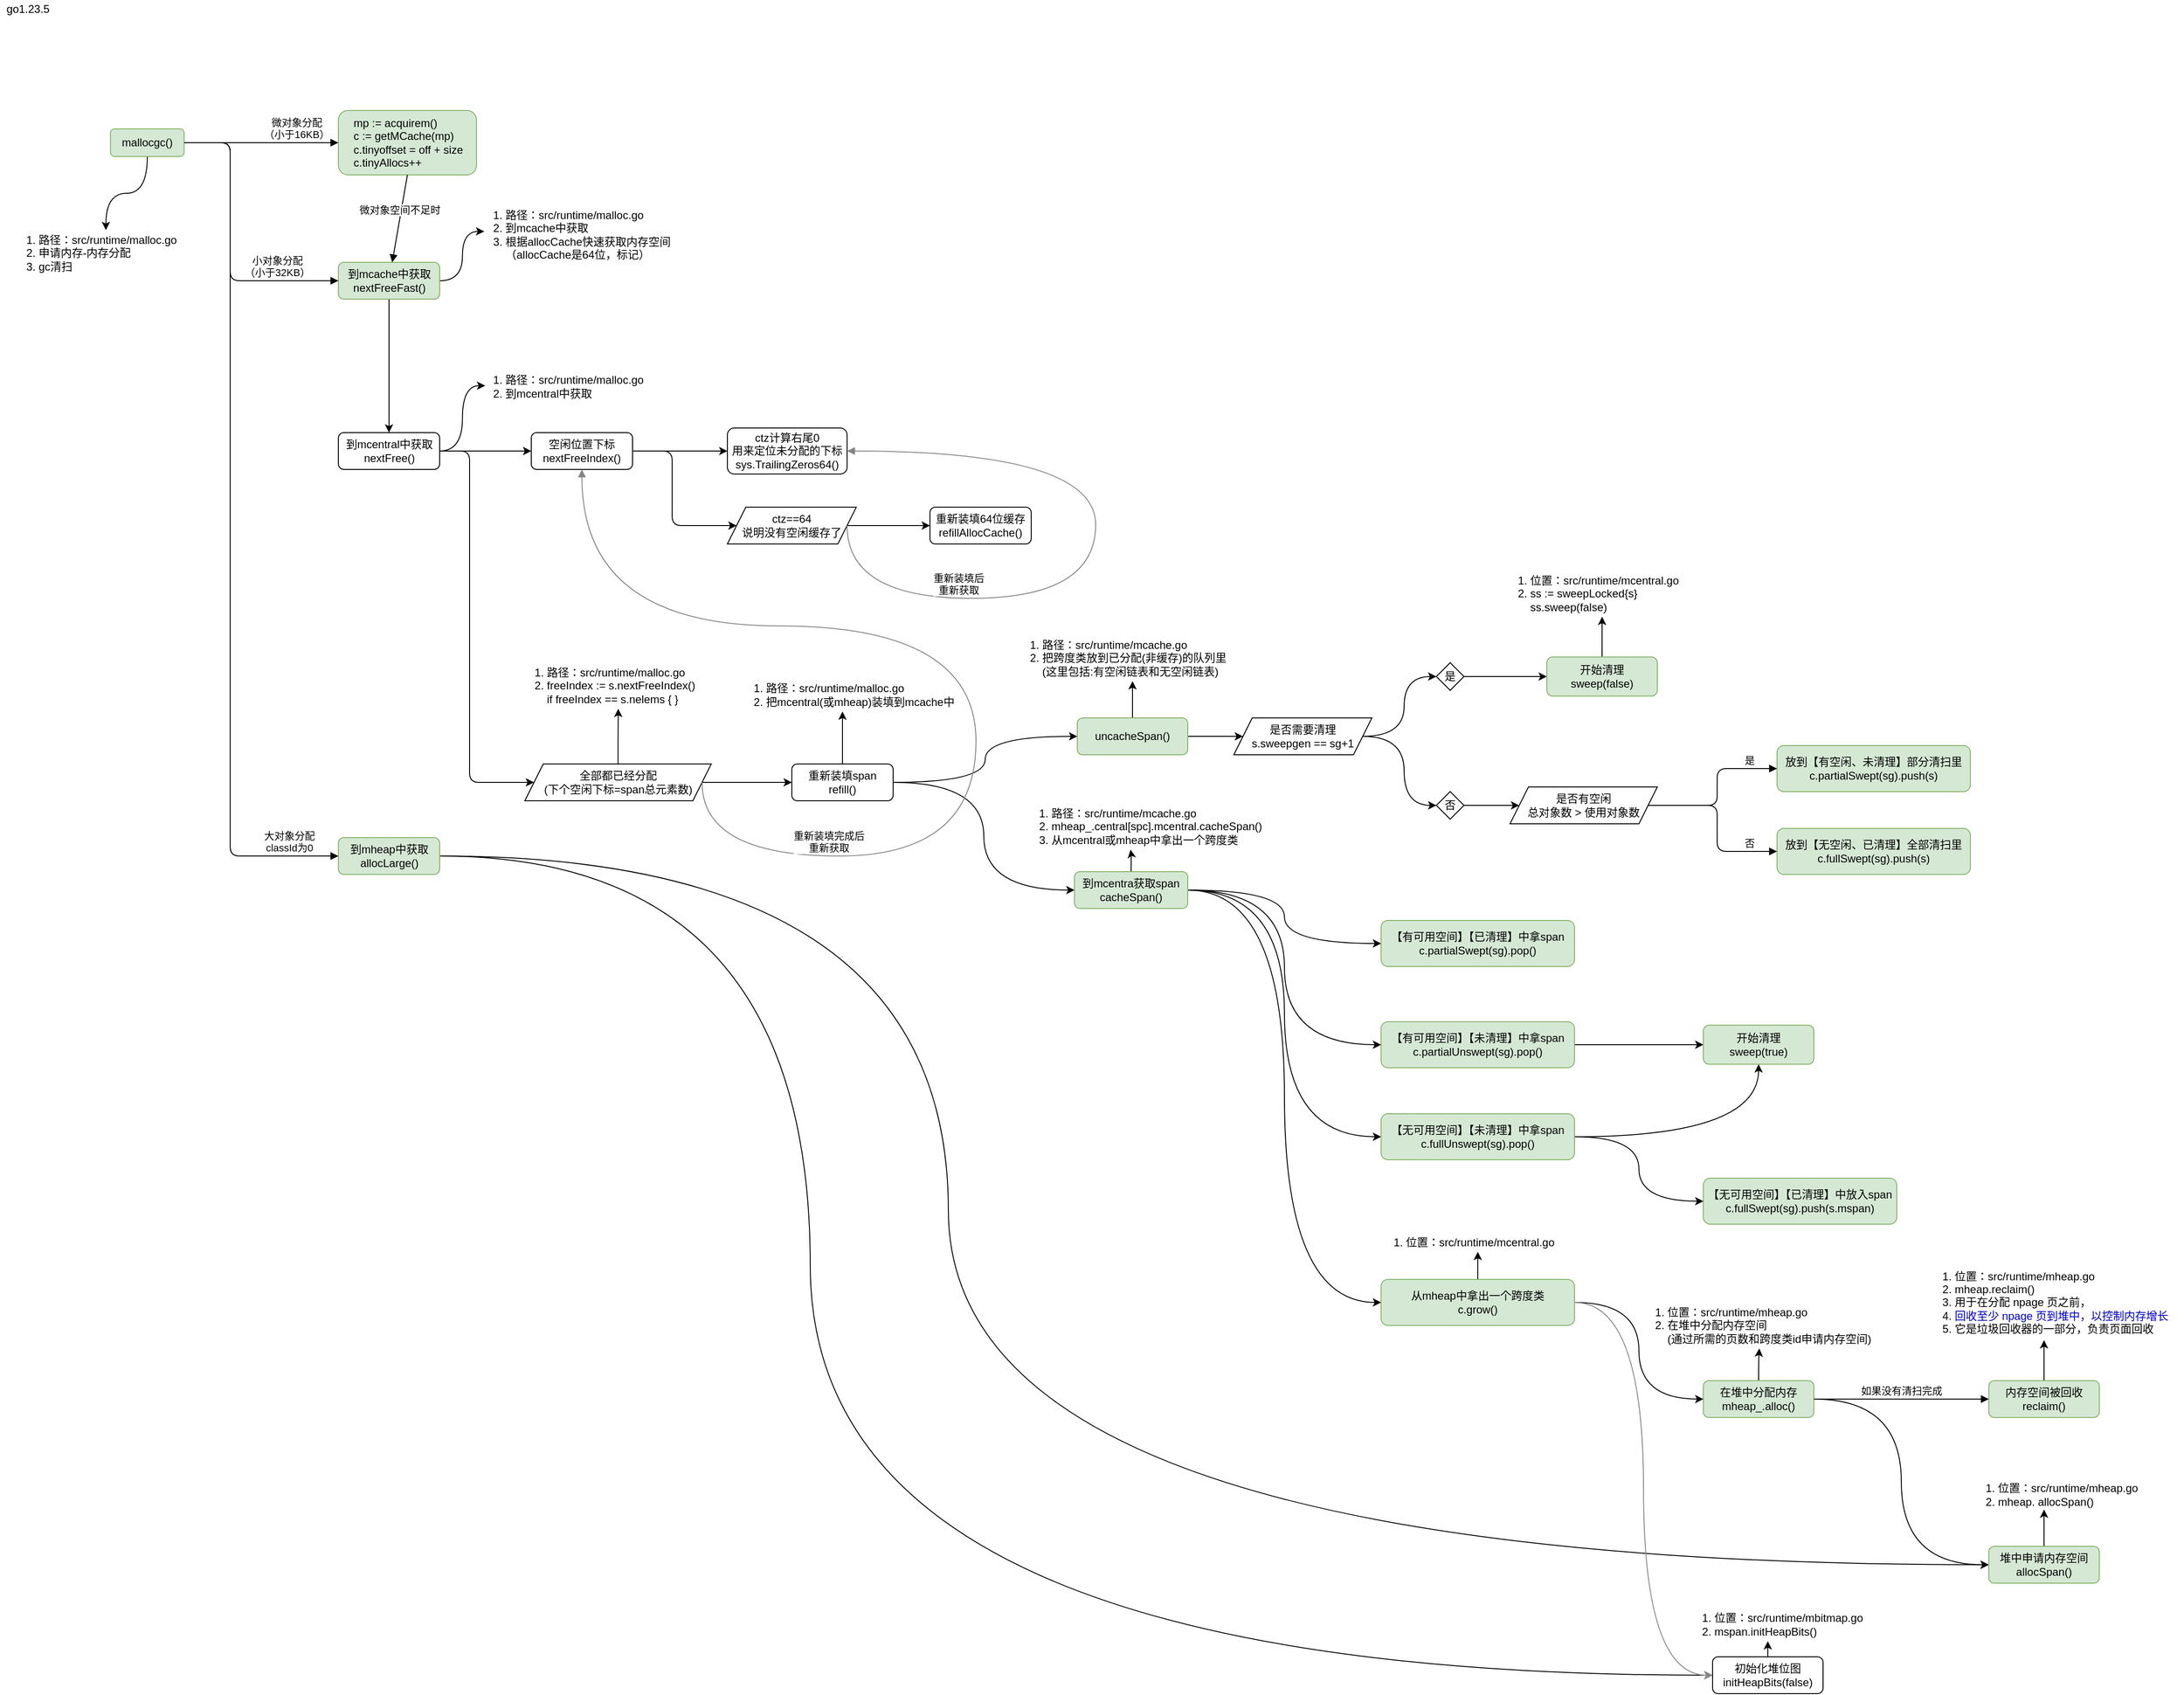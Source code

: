 <mxfile version="14.6.13" type="device"><diagram id="0-CBCZF7RKCXU0OjT5Yr" name="第 1 页"><mxGraphModel dx="1038" dy="592" grid="1" gridSize="10" guides="1" tooltips="1" connect="1" arrows="1" fold="1" page="1" pageScale="1" pageWidth="827" pageHeight="1169" math="0" shadow="0"><root><mxCell id="0"/><mxCell id="1" parent="0"/><mxCell id="VYyuXtDT6GXsJHZspmON-5" style="edgeStyle=orthogonalEdgeStyle;rounded=0;orthogonalLoop=1;jettySize=auto;html=1;curved=1;" edge="1" parent="1" source="VYyuXtDT6GXsJHZspmON-1" target="VYyuXtDT6GXsJHZspmON-4"><mxGeometry relative="1" as="geometry"/></mxCell><mxCell id="VYyuXtDT6GXsJHZspmON-1" value="mallocgc()" style="rounded=1;whiteSpace=wrap;html=1;fillColor=#d5e8d4;strokeColor=#82b366;" vertex="1" parent="1"><mxGeometry x="230" y="270" width="80" height="30" as="geometry"/></mxCell><mxCell id="VYyuXtDT6GXsJHZspmON-3" value="go1.23.5" style="text;html=1;align=center;verticalAlign=middle;resizable=0;points=[];autosize=1;strokeColor=none;" vertex="1" parent="1"><mxGeometry x="110" y="130" width="60" height="20" as="geometry"/></mxCell><mxCell id="VYyuXtDT6GXsJHZspmON-4" value="&lt;ol style=&quot;margin: 0px ; padding-left: 10px&quot;&gt;&lt;li style=&quot;margin: 0px ; padding: 0px&quot;&gt;路径：src/runtime/malloc.go&lt;/li&gt;&lt;li style=&quot;margin: 0px ; padding: 0px&quot;&gt;申请内存-内存分配&lt;/li&gt;&lt;li style=&quot;margin: 0px ; padding: 0px&quot;&gt;gc清扫&lt;br&gt;&lt;/li&gt;&lt;/ol&gt;" style="text;html=1;align=left;verticalAlign=middle;resizable=0;points=[];autosize=1;strokeColor=none;spacingLeft=10;" vertex="1" parent="1"><mxGeometry x="130" y="380" width="190" height="50" as="geometry"/></mxCell><mxCell id="VYyuXtDT6GXsJHZspmON-7" value="&lt;div&gt;&lt;span&gt;mp := acquirem()&lt;br&gt;&lt;/span&gt;&lt;/div&gt;&lt;div&gt;&lt;span&gt;c := getMCache(mp)&lt;br&gt;&lt;/span&gt;&lt;/div&gt;&lt;div&gt;&lt;span&gt;c.tinyoffset = off + size&lt;/span&gt;&lt;/div&gt;c.tinyAllocs++" style="rounded=1;whiteSpace=wrap;html=1;align=left;spacingLeft=14;fillColor=#d5e8d4;strokeColor=#82b366;" vertex="1" parent="1"><mxGeometry x="477.5" y="250" width="150" height="70" as="geometry"/></mxCell><mxCell id="VYyuXtDT6GXsJHZspmON-8" value="微对象分配&lt;br&gt;（小于16KB）" style="html=1;verticalAlign=bottom;endArrow=block;shadow=0;edgeStyle=orthogonalEdgeStyle;exitX=1;exitY=0.5;exitDx=0;exitDy=0;entryX=0;entryY=0.5;entryDx=0;entryDy=0;" edge="1" parent="1" source="VYyuXtDT6GXsJHZspmON-1" target="VYyuXtDT6GXsJHZspmON-7"><mxGeometry x="0.455" width="80" relative="1" as="geometry"><mxPoint x="300" y="400" as="sourcePoint"/><mxPoint x="380" y="400" as="targetPoint"/><Array as="points"><mxPoint x="340" y="285"/><mxPoint x="340" y="285"/></Array><mxPoint as="offset"/></mxGeometry></mxCell><mxCell id="VYyuXtDT6GXsJHZspmON-13" style="edgeStyle=none;rounded=0;orthogonalLoop=1;jettySize=auto;html=1;" edge="1" parent="1" source="VYyuXtDT6GXsJHZspmON-9" target="VYyuXtDT6GXsJHZspmON-12"><mxGeometry relative="1" as="geometry"/></mxCell><mxCell id="VYyuXtDT6GXsJHZspmON-17" style="edgeStyle=orthogonalEdgeStyle;curved=1;rounded=0;orthogonalLoop=1;jettySize=auto;html=1;entryX=-0.005;entryY=0.44;entryDx=0;entryDy=0;entryPerimeter=0;" edge="1" parent="1" source="VYyuXtDT6GXsJHZspmON-9" target="VYyuXtDT6GXsJHZspmON-16"><mxGeometry relative="1" as="geometry"/></mxCell><mxCell id="VYyuXtDT6GXsJHZspmON-9" value="到mcache中获取&lt;br&gt;nextFreeFast()" style="rounded=1;whiteSpace=wrap;html=1;fillColor=#d5e8d4;strokeColor=#82b366;" vertex="1" parent="1"><mxGeometry x="477.5" y="415" width="110" height="40" as="geometry"/></mxCell><mxCell id="VYyuXtDT6GXsJHZspmON-10" value="小对象分配&lt;br&gt;（小于32KB）" style="html=1;verticalAlign=bottom;endArrow=block;shadow=0;edgeStyle=orthogonalEdgeStyle;exitX=1;exitY=0.5;exitDx=0;exitDy=0;entryX=0;entryY=0.5;entryDx=0;entryDy=0;" edge="1" parent="1" source="VYyuXtDT6GXsJHZspmON-1" target="VYyuXtDT6GXsJHZspmON-9"><mxGeometry x="0.58" width="80" relative="1" as="geometry"><mxPoint x="270" y="430" as="sourcePoint"/><mxPoint x="350" y="430" as="targetPoint"/><Array as="points"><mxPoint x="360" y="285"/><mxPoint x="360" y="435"/></Array><mxPoint as="offset"/></mxGeometry></mxCell><mxCell id="VYyuXtDT6GXsJHZspmON-11" value="微对象空间不足时" style="html=1;verticalAlign=bottom;endArrow=block;shadow=0;exitX=0.5;exitY=1;exitDx=0;exitDy=0;" edge="1" parent="1" source="VYyuXtDT6GXsJHZspmON-7" target="VYyuXtDT6GXsJHZspmON-9"><mxGeometry width="80" relative="1" as="geometry"><mxPoint x="740" y="540" as="sourcePoint"/><mxPoint x="820" y="540" as="targetPoint"/></mxGeometry></mxCell><mxCell id="VYyuXtDT6GXsJHZspmON-15" style="edgeStyle=orthogonalEdgeStyle;rounded=0;orthogonalLoop=1;jettySize=auto;html=1;curved=1;entryX=0;entryY=0.467;entryDx=0;entryDy=0;entryPerimeter=0;" edge="1" parent="1" source="VYyuXtDT6GXsJHZspmON-12" target="VYyuXtDT6GXsJHZspmON-14"><mxGeometry relative="1" as="geometry"><mxPoint x="600" y="550" as="targetPoint"/></mxGeometry></mxCell><mxCell id="VYyuXtDT6GXsJHZspmON-24" style="edgeStyle=orthogonalEdgeStyle;curved=1;rounded=0;orthogonalLoop=1;jettySize=auto;html=1;entryX=0;entryY=0.5;entryDx=0;entryDy=0;exitX=1;exitY=0.5;exitDx=0;exitDy=0;" edge="1" parent="1" source="VYyuXtDT6GXsJHZspmON-12" target="VYyuXtDT6GXsJHZspmON-22"><mxGeometry relative="1" as="geometry"><mxPoint x="578" y="835" as="sourcePoint"/></mxGeometry></mxCell><mxCell id="VYyuXtDT6GXsJHZspmON-44" style="edgeStyle=orthogonalEdgeStyle;rounded=1;orthogonalLoop=1;jettySize=auto;html=1;entryX=0;entryY=0.5;entryDx=0;entryDy=0;" edge="1" parent="1" source="VYyuXtDT6GXsJHZspmON-12" target="VYyuXtDT6GXsJHZspmON-40"><mxGeometry relative="1" as="geometry"><Array as="points"><mxPoint x="620" y="620"/><mxPoint x="620" y="980"/></Array></mxGeometry></mxCell><mxCell id="VYyuXtDT6GXsJHZspmON-12" value="到mcentral中获取&lt;br&gt;nextFree()" style="rounded=1;whiteSpace=wrap;html=1;" vertex="1" parent="1"><mxGeometry x="477.5" y="600" width="110" height="40" as="geometry"/></mxCell><mxCell id="VYyuXtDT6GXsJHZspmON-14" value="&lt;ol style=&quot;margin: 0px ; padding-left: 10px&quot;&gt;&lt;li style=&quot;margin: 0px; padding: 0px;&quot;&gt;路径：src/runtime/malloc.go&lt;/li&gt;&lt;li style=&quot;margin: 0px; padding: 0px;&quot;&gt;到mcentral中获取&lt;br&gt;&lt;/li&gt;&lt;/ol&gt;" style="text;html=1;align=left;verticalAlign=middle;resizable=0;points=[];autosize=1;strokeColor=none;spacingLeft=10;" vertex="1" parent="1"><mxGeometry x="637" y="535" width="190" height="30" as="geometry"/></mxCell><mxCell id="VYyuXtDT6GXsJHZspmON-16" value="&lt;ol style=&quot;margin: 0px ; padding-left: 10px&quot;&gt;&lt;li style=&quot;margin: 0px ; padding: 0px&quot;&gt;路径：src/runtime/malloc.go&lt;/li&gt;&lt;li style=&quot;margin: 0px ; padding: 0px&quot;&gt;到mcache中获取&lt;/li&gt;&lt;li style=&quot;margin: 0px ; padding: 0px&quot;&gt;根据allocCache快速获取内存空间&lt;br&gt;（allocCache是64位，标记）&lt;/li&gt;&lt;/ol&gt;" style="text;html=1;align=left;verticalAlign=middle;resizable=0;points=[];autosize=1;strokeColor=none;spacingLeft=10;" vertex="1" parent="1"><mxGeometry x="637" y="355" width="210" height="60" as="geometry"/></mxCell><mxCell id="VYyuXtDT6GXsJHZspmON-20" style="edgeStyle=orthogonalEdgeStyle;curved=1;rounded=0;orthogonalLoop=1;jettySize=auto;html=1;" edge="1" parent="1" source="VYyuXtDT6GXsJHZspmON-18"><mxGeometry relative="1" as="geometry"><mxPoint x="1025" y="903" as="targetPoint"/></mxGeometry></mxCell><mxCell id="VYyuXtDT6GXsJHZspmON-54" style="edgeStyle=orthogonalEdgeStyle;curved=1;rounded=1;orthogonalLoop=1;jettySize=auto;html=1;entryX=0;entryY=0.5;entryDx=0;entryDy=0;" edge="1" parent="1" source="VYyuXtDT6GXsJHZspmON-18" target="VYyuXtDT6GXsJHZspmON-52"><mxGeometry relative="1" as="geometry"/></mxCell><mxCell id="VYyuXtDT6GXsJHZspmON-55" style="edgeStyle=orthogonalEdgeStyle;curved=1;rounded=1;orthogonalLoop=1;jettySize=auto;html=1;entryX=0;entryY=0.5;entryDx=0;entryDy=0;strokeColor=#000000;" edge="1" parent="1" source="VYyuXtDT6GXsJHZspmON-18" target="VYyuXtDT6GXsJHZspmON-53"><mxGeometry relative="1" as="geometry"/></mxCell><mxCell id="VYyuXtDT6GXsJHZspmON-18" value="重新装填span&lt;br&gt;refill()" style="rounded=1;whiteSpace=wrap;html=1;" vertex="1" parent="1"><mxGeometry x="970" y="960" width="110" height="40" as="geometry"/></mxCell><mxCell id="VYyuXtDT6GXsJHZspmON-19" value="&lt;ol style=&quot;margin: 0px ; padding-left: 10px&quot;&gt;&lt;li style=&quot;margin: 0px ; padding: 0px&quot;&gt;路径：src/runtime/malloc.go&lt;/li&gt;&lt;li style=&quot;margin: 0px ; padding: 0px&quot;&gt;把mcentral(或mheap)装填到mcache中&lt;br&gt;&lt;/li&gt;&lt;/ol&gt;" style="text;html=1;align=left;verticalAlign=middle;resizable=0;points=[];autosize=1;strokeColor=none;spacingLeft=10;" vertex="1" parent="1"><mxGeometry x="920" y="870" width="240" height="30" as="geometry"/></mxCell><mxCell id="VYyuXtDT6GXsJHZspmON-32" style="edgeStyle=orthogonalEdgeStyle;curved=1;rounded=0;orthogonalLoop=1;jettySize=auto;html=1;entryX=0;entryY=0.5;entryDx=0;entryDy=0;" edge="1" parent="1" source="VYyuXtDT6GXsJHZspmON-22" target="VYyuXtDT6GXsJHZspmON-31"><mxGeometry relative="1" as="geometry"/></mxCell><mxCell id="VYyuXtDT6GXsJHZspmON-34" style="edgeStyle=orthogonalEdgeStyle;rounded=1;orthogonalLoop=1;jettySize=auto;html=1;entryX=0;entryY=0.5;entryDx=0;entryDy=0;" edge="1" parent="1" source="VYyuXtDT6GXsJHZspmON-22" target="VYyuXtDT6GXsJHZspmON-33"><mxGeometry relative="1" as="geometry"><mxPoint x="800" y="741" as="targetPoint"/><Array as="points"><mxPoint x="840" y="620"/><mxPoint x="840" y="701"/></Array></mxGeometry></mxCell><mxCell id="VYyuXtDT6GXsJHZspmON-22" value="空闲位置下标&lt;br&gt;nextFreeIndex()" style="rounded=1;whiteSpace=wrap;html=1;" vertex="1" parent="1"><mxGeometry x="687" y="600" width="110" height="40" as="geometry"/></mxCell><mxCell id="VYyuXtDT6GXsJHZspmON-30" value="重新装填64位缓存refillAllocCache()" style="rounded=1;whiteSpace=wrap;html=1;" vertex="1" parent="1"><mxGeometry x="1120" y="681" width="110" height="40" as="geometry"/></mxCell><mxCell id="VYyuXtDT6GXsJHZspmON-31" value="ctz计算右尾0&lt;br&gt;用来定位未分配的下标&lt;br&gt;sys.TrailingZeros64()" style="rounded=1;whiteSpace=wrap;html=1;" vertex="1" parent="1"><mxGeometry x="900" y="595" width="130" height="50" as="geometry"/></mxCell><mxCell id="VYyuXtDT6GXsJHZspmON-35" style="edgeStyle=orthogonalEdgeStyle;curved=1;rounded=0;orthogonalLoop=1;jettySize=auto;html=1;entryX=0;entryY=0.5;entryDx=0;entryDy=0;" edge="1" parent="1" source="VYyuXtDT6GXsJHZspmON-33" target="VYyuXtDT6GXsJHZspmON-30"><mxGeometry relative="1" as="geometry"/></mxCell><mxCell id="VYyuXtDT6GXsJHZspmON-33" value="ctz==64&lt;br&gt;说明没有空闲缓存了" style="shape=parallelogram;perimeter=parallelogramPerimeter;whiteSpace=wrap;html=1;fixedSize=1;align=center;" vertex="1" parent="1"><mxGeometry x="900" y="681" width="140" height="40" as="geometry"/></mxCell><mxCell id="VYyuXtDT6GXsJHZspmON-43" style="edgeStyle=orthogonalEdgeStyle;curved=1;rounded=0;orthogonalLoop=1;jettySize=auto;html=1;entryX=0;entryY=0.5;entryDx=0;entryDy=0;" edge="1" parent="1" source="VYyuXtDT6GXsJHZspmON-40" target="VYyuXtDT6GXsJHZspmON-18"><mxGeometry relative="1" as="geometry"/></mxCell><mxCell id="VYyuXtDT6GXsJHZspmON-45" style="edgeStyle=orthogonalEdgeStyle;rounded=1;orthogonalLoop=1;jettySize=auto;html=1;" edge="1" parent="1" source="VYyuXtDT6GXsJHZspmON-40" target="VYyuXtDT6GXsJHZspmON-41"><mxGeometry relative="1" as="geometry"/></mxCell><mxCell id="VYyuXtDT6GXsJHZspmON-40" value="全部都已经分配&lt;br&gt;(下个空闲下标=span总元素数)" style="shape=parallelogram;perimeter=parallelogramPerimeter;whiteSpace=wrap;html=1;fixedSize=1;align=center;" vertex="1" parent="1"><mxGeometry x="680" y="960" width="202.5" height="40" as="geometry"/></mxCell><mxCell id="VYyuXtDT6GXsJHZspmON-41" value="&lt;ol style=&quot;margin: 0px ; padding-left: 10px&quot;&gt;&lt;li style=&quot;margin: 0px ; padding: 0px&quot;&gt;路径：src/runtime/malloc.go&lt;/li&gt;&lt;li style=&quot;margin: 0px ; padding: 0px&quot;&gt;freeIndex := s.nextFreeIndex()&lt;br&gt;if freeIndex == s.nelems { }&lt;br&gt;&lt;/li&gt;&lt;/ol&gt;" style="text;html=1;align=left;verticalAlign=middle;resizable=0;points=[];autosize=1;strokeColor=none;spacingLeft=10;" vertex="1" parent="1"><mxGeometry x="681.5" y="850" width="200" height="50" as="geometry"/></mxCell><mxCell id="VYyuXtDT6GXsJHZspmON-114" style="edgeStyle=orthogonalEdgeStyle;curved=1;rounded=1;orthogonalLoop=1;jettySize=auto;html=1;entryX=0;entryY=0.5;entryDx=0;entryDy=0;strokeColor=#000000;" edge="1" parent="1" source="VYyuXtDT6GXsJHZspmON-47" target="VYyuXtDT6GXsJHZspmON-108"><mxGeometry relative="1" as="geometry"><Array as="points"><mxPoint x="1140" y="1060"/><mxPoint x="1140" y="1830"/></Array></mxGeometry></mxCell><mxCell id="VYyuXtDT6GXsJHZspmON-115" style="edgeStyle=orthogonalEdgeStyle;curved=1;rounded=1;orthogonalLoop=1;jettySize=auto;html=1;entryX=0;entryY=0.5;entryDx=0;entryDy=0;fontColor=#868686;strokeColor=#000000;" edge="1" parent="1" source="VYyuXtDT6GXsJHZspmON-47" target="VYyuXtDT6GXsJHZspmON-96"><mxGeometry relative="1" as="geometry"><Array as="points"><mxPoint x="990" y="1060"/><mxPoint x="990" y="1950"/></Array></mxGeometry></mxCell><mxCell id="VYyuXtDT6GXsJHZspmON-47" value="到mheap中获取allocLarge()" style="rounded=1;whiteSpace=wrap;html=1;fillColor=#d5e8d4;strokeColor=#82b366;" vertex="1" parent="1"><mxGeometry x="477.5" y="1040" width="110" height="40" as="geometry"/></mxCell><mxCell id="VYyuXtDT6GXsJHZspmON-49" value="大对象分配&lt;br&gt;classId为0" style="html=1;verticalAlign=bottom;endArrow=block;shadow=0;edgeStyle=orthogonalEdgeStyle;exitX=1;exitY=0.5;exitDx=0;exitDy=0;entryX=0;entryY=0.5;entryDx=0;entryDy=0;" edge="1" parent="1" source="VYyuXtDT6GXsJHZspmON-1" target="VYyuXtDT6GXsJHZspmON-47"><mxGeometry x="0.885" width="80" relative="1" as="geometry"><mxPoint x="230" y="390" as="sourcePoint"/><mxPoint x="310" y="390" as="targetPoint"/><Array as="points"><mxPoint x="360" y="285"/><mxPoint x="360" y="1060"/></Array><mxPoint as="offset"/></mxGeometry></mxCell><mxCell id="VYyuXtDT6GXsJHZspmON-50" value="重新装填完成后&lt;br&gt;重新获取" style="html=1;verticalAlign=bottom;endArrow=block;shadow=0;edgeStyle=orthogonalEdgeStyle;exitX=1;exitY=0.5;exitDx=0;exitDy=0;entryX=0.5;entryY=1;entryDx=0;entryDy=0;curved=1;strokeColor=#868686;" edge="1" parent="1" source="VYyuXtDT6GXsJHZspmON-40" target="VYyuXtDT6GXsJHZspmON-22"><mxGeometry x="-0.645" width="80" relative="1" as="geometry"><mxPoint x="840" y="1060" as="sourcePoint"/><mxPoint x="920" y="1060" as="targetPoint"/><Array as="points"><mxPoint x="873" y="1060"/><mxPoint x="1170" y="1060"/><mxPoint x="1170" y="810"/><mxPoint x="742" y="810"/></Array><mxPoint as="offset"/></mxGeometry></mxCell><mxCell id="VYyuXtDT6GXsJHZspmON-51" value="重新装填后&lt;br&gt;重新获取" style="html=1;verticalAlign=bottom;endArrow=block;shadow=0;edgeStyle=orthogonalEdgeStyle;exitX=1;exitY=0.5;exitDx=0;exitDy=0;entryX=1;entryY=0.5;entryDx=0;entryDy=0;curved=1;strokeColor=#868686;" edge="1" parent="1" source="VYyuXtDT6GXsJHZspmON-33" target="VYyuXtDT6GXsJHZspmON-31"><mxGeometry x="-0.488" width="80" relative="1" as="geometry"><mxPoint x="1070" y="790" as="sourcePoint"/><mxPoint x="1150" y="790" as="targetPoint"/><Array as="points"><mxPoint x="1030" y="780"/><mxPoint x="1300" y="780"/><mxPoint x="1300" y="620"/></Array><mxPoint as="offset"/></mxGeometry></mxCell><mxCell id="VYyuXtDT6GXsJHZspmON-57" style="edgeStyle=orthogonalEdgeStyle;curved=1;rounded=1;orthogonalLoop=1;jettySize=auto;html=1;strokeColor=#000000;" edge="1" parent="1" source="VYyuXtDT6GXsJHZspmON-52" target="VYyuXtDT6GXsJHZspmON-78"><mxGeometry relative="1" as="geometry"><mxPoint x="1340" y="870" as="targetPoint"/></mxGeometry></mxCell><mxCell id="VYyuXtDT6GXsJHZspmON-62" style="edgeStyle=orthogonalEdgeStyle;curved=1;rounded=1;orthogonalLoop=1;jettySize=auto;html=1;strokeColor=#000000;" edge="1" parent="1" source="VYyuXtDT6GXsJHZspmON-52" target="VYyuXtDT6GXsJHZspmON-61"><mxGeometry relative="1" as="geometry"/></mxCell><mxCell id="VYyuXtDT6GXsJHZspmON-52" value="uncacheSpan()" style="rounded=1;whiteSpace=wrap;html=1;fillColor=#d5e8d4;strokeColor=#82b366;" vertex="1" parent="1"><mxGeometry x="1280" y="910" width="120" height="40" as="geometry"/></mxCell><mxCell id="VYyuXtDT6GXsJHZspmON-60" style="edgeStyle=orthogonalEdgeStyle;curved=1;rounded=1;orthogonalLoop=1;jettySize=auto;html=1;entryX=0.415;entryY=1;entryDx=0;entryDy=0;entryPerimeter=0;strokeColor=#000000;" edge="1" parent="1" source="VYyuXtDT6GXsJHZspmON-53" target="VYyuXtDT6GXsJHZspmON-77"><mxGeometry relative="1" as="geometry"><mxPoint x="1332.06" y="1047" as="targetPoint"/></mxGeometry></mxCell><mxCell id="VYyuXtDT6GXsJHZspmON-91" style="edgeStyle=orthogonalEdgeStyle;curved=1;rounded=1;orthogonalLoop=1;jettySize=auto;html=1;entryX=0;entryY=0.5;entryDx=0;entryDy=0;strokeColor=#000000;" edge="1" parent="1" source="VYyuXtDT6GXsJHZspmON-53" target="VYyuXtDT6GXsJHZspmON-79"><mxGeometry relative="1" as="geometry"/></mxCell><mxCell id="VYyuXtDT6GXsJHZspmON-92" style="edgeStyle=orthogonalEdgeStyle;curved=1;rounded=1;orthogonalLoop=1;jettySize=auto;html=1;entryX=0;entryY=0.5;entryDx=0;entryDy=0;strokeColor=#000000;" edge="1" parent="1" source="VYyuXtDT6GXsJHZspmON-53" target="VYyuXtDT6GXsJHZspmON-80"><mxGeometry relative="1" as="geometry"/></mxCell><mxCell id="VYyuXtDT6GXsJHZspmON-93" style="edgeStyle=orthogonalEdgeStyle;curved=1;rounded=1;orthogonalLoop=1;jettySize=auto;html=1;entryX=0;entryY=0.5;entryDx=0;entryDy=0;strokeColor=#000000;" edge="1" parent="1" source="VYyuXtDT6GXsJHZspmON-53" target="VYyuXtDT6GXsJHZspmON-81"><mxGeometry relative="1" as="geometry"/></mxCell><mxCell id="VYyuXtDT6GXsJHZspmON-94" style="edgeStyle=orthogonalEdgeStyle;curved=1;rounded=1;orthogonalLoop=1;jettySize=auto;html=1;entryX=0;entryY=0.5;entryDx=0;entryDy=0;strokeColor=#000000;" edge="1" parent="1" source="VYyuXtDT6GXsJHZspmON-53" target="VYyuXtDT6GXsJHZspmON-83"><mxGeometry relative="1" as="geometry"/></mxCell><mxCell id="VYyuXtDT6GXsJHZspmON-53" value="到&lt;span&gt;mcentra获取span&lt;/span&gt;&lt;br&gt;cacheSpan()" style="rounded=1;whiteSpace=wrap;html=1;fillColor=#d5e8d4;strokeColor=#82b366;" vertex="1" parent="1"><mxGeometry x="1277" y="1077" width="123" height="40" as="geometry"/></mxCell><mxCell id="VYyuXtDT6GXsJHZspmON-65" style="edgeStyle=orthogonalEdgeStyle;curved=1;rounded=1;orthogonalLoop=1;jettySize=auto;html=1;entryX=0;entryY=0.5;entryDx=0;entryDy=0;strokeColor=#000000;" edge="1" parent="1" source="VYyuXtDT6GXsJHZspmON-61" target="VYyuXtDT6GXsJHZspmON-63"><mxGeometry relative="1" as="geometry"/></mxCell><mxCell id="VYyuXtDT6GXsJHZspmON-66" style="edgeStyle=orthogonalEdgeStyle;curved=1;rounded=1;orthogonalLoop=1;jettySize=auto;html=1;entryX=0;entryY=0.5;entryDx=0;entryDy=0;strokeColor=#000000;" edge="1" parent="1" source="VYyuXtDT6GXsJHZspmON-61" target="VYyuXtDT6GXsJHZspmON-64"><mxGeometry relative="1" as="geometry"/></mxCell><mxCell id="VYyuXtDT6GXsJHZspmON-61" value="是否需要清理&lt;br&gt;s.sweepgen == sg+1" style="shape=parallelogram;perimeter=parallelogramPerimeter;whiteSpace=wrap;html=1;fixedSize=1;align=center;" vertex="1" parent="1"><mxGeometry x="1450" y="910" width="150" height="40" as="geometry"/></mxCell><mxCell id="VYyuXtDT6GXsJHZspmON-68" style="edgeStyle=orthogonalEdgeStyle;curved=1;rounded=1;orthogonalLoop=1;jettySize=auto;html=1;entryX=0;entryY=0.5;entryDx=0;entryDy=0;strokeColor=#000000;" edge="1" parent="1" source="VYyuXtDT6GXsJHZspmON-63" target="VYyuXtDT6GXsJHZspmON-67"><mxGeometry relative="1" as="geometry"/></mxCell><mxCell id="VYyuXtDT6GXsJHZspmON-63" value="是" style="rhombus;whiteSpace=wrap;html=1;align=center;" vertex="1" parent="1"><mxGeometry x="1670" y="850" width="30" height="30" as="geometry"/></mxCell><mxCell id="VYyuXtDT6GXsJHZspmON-70" style="edgeStyle=orthogonalEdgeStyle;curved=1;rounded=1;orthogonalLoop=1;jettySize=auto;html=1;entryX=0;entryY=0.5;entryDx=0;entryDy=0;strokeColor=#000000;" edge="1" parent="1" source="VYyuXtDT6GXsJHZspmON-64" target="VYyuXtDT6GXsJHZspmON-69"><mxGeometry relative="1" as="geometry"/></mxCell><mxCell id="VYyuXtDT6GXsJHZspmON-64" value="否" style="rhombus;whiteSpace=wrap;html=1;align=center;" vertex="1" parent="1"><mxGeometry x="1670" y="990" width="30" height="30" as="geometry"/></mxCell><mxCell id="VYyuXtDT6GXsJHZspmON-86" style="edgeStyle=orthogonalEdgeStyle;rounded=1;orthogonalLoop=1;jettySize=auto;html=1;strokeColor=#000000;" edge="1" parent="1" source="VYyuXtDT6GXsJHZspmON-67" target="VYyuXtDT6GXsJHZspmON-85"><mxGeometry relative="1" as="geometry"/></mxCell><mxCell id="VYyuXtDT6GXsJHZspmON-67" value="开始清理&lt;br&gt;sweep(false)" style="rounded=1;whiteSpace=wrap;html=1;fillColor=#d5e8d4;strokeColor=#82b366;" vertex="1" parent="1"><mxGeometry x="1790" y="843.75" width="120" height="42.5" as="geometry"/></mxCell><mxCell id="VYyuXtDT6GXsJHZspmON-69" value="是否有空闲&lt;br&gt;总对象数 &amp;gt; 使用对象数" style="shape=parallelogram;perimeter=parallelogramPerimeter;whiteSpace=wrap;html=1;fixedSize=1;align=center;" vertex="1" parent="1"><mxGeometry x="1750" y="985" width="160" height="40" as="geometry"/></mxCell><mxCell id="VYyuXtDT6GXsJHZspmON-73" value="放到【有空闲、未清理】部分清扫里&lt;br&gt;c.partialSwept(sg).push(s)" style="rounded=1;whiteSpace=wrap;html=1;fillColor=#d5e8d4;strokeColor=#82b366;" vertex="1" parent="1"><mxGeometry x="2040" y="940" width="210" height="50" as="geometry"/></mxCell><mxCell id="VYyuXtDT6GXsJHZspmON-74" value="是" style="html=1;verticalAlign=bottom;endArrow=block;shadow=0;strokeColor=#000000;exitX=1;exitY=0.5;exitDx=0;exitDy=0;entryX=0;entryY=0.5;entryDx=0;entryDy=0;edgeStyle=orthogonalEdgeStyle;" edge="1" parent="1" source="VYyuXtDT6GXsJHZspmON-69" target="VYyuXtDT6GXsJHZspmON-73"><mxGeometry x="0.667" width="80" relative="1" as="geometry"><mxPoint x="2160" y="1070" as="sourcePoint"/><mxPoint x="2240" y="1070" as="targetPoint"/><mxPoint as="offset"/></mxGeometry></mxCell><mxCell id="VYyuXtDT6GXsJHZspmON-75" value="放到【无空闲、已清理】全部清扫里&lt;br&gt;c.fullSwept(sg).push(s)" style="rounded=1;whiteSpace=wrap;html=1;fillColor=#d5e8d4;strokeColor=#82b366;" vertex="1" parent="1"><mxGeometry x="2040" y="1030" width="210" height="50" as="geometry"/></mxCell><mxCell id="VYyuXtDT6GXsJHZspmON-76" value="否" style="html=1;verticalAlign=bottom;endArrow=block;shadow=0;edgeStyle=orthogonalEdgeStyle;strokeColor=#000000;exitX=1;exitY=0.5;exitDx=0;exitDy=0;entryX=0;entryY=0.5;entryDx=0;entryDy=0;" edge="1" parent="1" source="VYyuXtDT6GXsJHZspmON-69" target="VYyuXtDT6GXsJHZspmON-75"><mxGeometry x="0.684" width="80" relative="1" as="geometry"><mxPoint x="1870" y="1110" as="sourcePoint"/><mxPoint x="1950" y="1110" as="targetPoint"/><mxPoint as="offset"/></mxGeometry></mxCell><mxCell id="VYyuXtDT6GXsJHZspmON-77" value="&lt;ol style=&quot;margin: 0px ; padding-left: 10px&quot;&gt;&lt;li style=&quot;margin: 0px ; padding: 0px&quot;&gt;&lt;span style=&quot;text-align: center&quot;&gt;路径：&lt;/span&gt;src/runtime/mcache.go&lt;br&gt;&lt;/li&gt;&lt;li style=&quot;margin: 0px ; padding: 0px&quot;&gt;&lt;span style=&quot;text-align: center&quot;&gt;mheap_.central[spc].mcentral.cacheSpan()&lt;br&gt;&lt;/span&gt;&lt;/li&gt;&lt;li style=&quot;margin: 0px ; padding: 0px&quot;&gt;&lt;span style=&quot;text-align: center&quot;&gt;从mcentral或mheap中拿出一个跨度类&lt;br&gt;&lt;/span&gt;&lt;/li&gt;&lt;/ol&gt;" style="text;html=1;align=left;verticalAlign=middle;resizable=0;points=[];autosize=1;strokeColor=none;spacingLeft=10;" vertex="1" parent="1"><mxGeometry x="1230" y="1003" width="260" height="50" as="geometry"/></mxCell><mxCell id="VYyuXtDT6GXsJHZspmON-78" value="&lt;ol style=&quot;margin: 0px ; padding-left: 10px&quot;&gt;&lt;li style=&quot;margin: 0px ; padding: 0px&quot;&gt;&lt;span style=&quot;text-align: center&quot;&gt;路径：&lt;/span&gt;src/runtime/mcache.go&lt;br&gt;&lt;/li&gt;&lt;li style=&quot;margin: 0px ; padding: 0px&quot;&gt;&lt;span style=&quot;text-align: center&quot;&gt;把跨度类放到已分配(非缓存)的队列里&lt;/span&gt;&lt;br style=&quot;text-align: center&quot;&gt;&lt;span style=&quot;text-align: center&quot;&gt;(这里包括:有空闲链表和无空闲链表)&lt;/span&gt;&lt;br&gt;&lt;/li&gt;&lt;/ol&gt;" style="text;html=1;align=left;verticalAlign=middle;resizable=0;points=[];autosize=1;strokeColor=none;spacingLeft=10;" vertex="1" parent="1"><mxGeometry x="1220" y="820" width="240" height="50" as="geometry"/></mxCell><mxCell id="VYyuXtDT6GXsJHZspmON-79" value="【有可用空间】【已清理】中拿span&lt;br&gt;c.partialSwept(sg).pop()" style="rounded=1;whiteSpace=wrap;html=1;fillColor=#d5e8d4;strokeColor=#82b366;" vertex="1" parent="1"><mxGeometry x="1610" y="1130" width="210" height="50" as="geometry"/></mxCell><mxCell id="VYyuXtDT6GXsJHZspmON-88" style="edgeStyle=orthogonalEdgeStyle;rounded=1;orthogonalLoop=1;jettySize=auto;html=1;strokeColor=#000000;curved=1;" edge="1" parent="1" source="VYyuXtDT6GXsJHZspmON-80" target="VYyuXtDT6GXsJHZspmON-87"><mxGeometry relative="1" as="geometry"/></mxCell><mxCell id="VYyuXtDT6GXsJHZspmON-80" value="【有可用空间】【未清理】中拿span&lt;br&gt;c.partialUnswept(sg).pop()" style="rounded=1;whiteSpace=wrap;html=1;fillColor=#d5e8d4;strokeColor=#82b366;" vertex="1" parent="1"><mxGeometry x="1610" y="1240" width="210" height="50" as="geometry"/></mxCell><mxCell id="VYyuXtDT6GXsJHZspmON-89" style="edgeStyle=orthogonalEdgeStyle;rounded=1;orthogonalLoop=1;jettySize=auto;html=1;entryX=0.5;entryY=1;entryDx=0;entryDy=0;strokeColor=#000000;curved=1;" edge="1" parent="1" source="VYyuXtDT6GXsJHZspmON-81" target="VYyuXtDT6GXsJHZspmON-87"><mxGeometry relative="1" as="geometry"/></mxCell><mxCell id="VYyuXtDT6GXsJHZspmON-90" style="edgeStyle=orthogonalEdgeStyle;rounded=1;orthogonalLoop=1;jettySize=auto;html=1;entryX=0;entryY=0.5;entryDx=0;entryDy=0;strokeColor=#000000;curved=1;" edge="1" parent="1" source="VYyuXtDT6GXsJHZspmON-81" target="VYyuXtDT6GXsJHZspmON-82"><mxGeometry relative="1" as="geometry"/></mxCell><mxCell id="VYyuXtDT6GXsJHZspmON-81" value="【无可用空间】【未清理】中拿span&lt;br&gt;c.fullUnswept(sg).pop()" style="rounded=1;whiteSpace=wrap;html=1;fillColor=#d5e8d4;strokeColor=#82b366;" vertex="1" parent="1"><mxGeometry x="1610" y="1340" width="210" height="50" as="geometry"/></mxCell><mxCell id="VYyuXtDT6GXsJHZspmON-82" value="【无可用空间】【已清理】中放入span&lt;br&gt;c.fullSwept(sg).push(s.mspan)" style="rounded=1;whiteSpace=wrap;html=1;fillColor=#d5e8d4;strokeColor=#82b366;" vertex="1" parent="1"><mxGeometry x="1960" y="1410" width="210" height="50" as="geometry"/></mxCell><mxCell id="VYyuXtDT6GXsJHZspmON-97" style="edgeStyle=orthogonalEdgeStyle;curved=1;rounded=1;orthogonalLoop=1;jettySize=auto;html=1;entryX=0;entryY=0.5;entryDx=0;entryDy=0;strokeColor=#000000;" edge="1" parent="1" source="VYyuXtDT6GXsJHZspmON-83" target="VYyuXtDT6GXsJHZspmON-95"><mxGeometry relative="1" as="geometry"/></mxCell><mxCell id="VYyuXtDT6GXsJHZspmON-98" style="edgeStyle=orthogonalEdgeStyle;curved=1;rounded=1;orthogonalLoop=1;jettySize=auto;html=1;entryX=0;entryY=0.5;entryDx=0;entryDy=0;strokeColor=#868686;" edge="1" parent="1" source="VYyuXtDT6GXsJHZspmON-83" target="VYyuXtDT6GXsJHZspmON-96"><mxGeometry relative="1" as="geometry"/></mxCell><mxCell id="VYyuXtDT6GXsJHZspmON-100" style="edgeStyle=orthogonalEdgeStyle;curved=1;rounded=1;orthogonalLoop=1;jettySize=auto;html=1;strokeColor=#000000;" edge="1" parent="1" source="VYyuXtDT6GXsJHZspmON-83" target="VYyuXtDT6GXsJHZspmON-99"><mxGeometry relative="1" as="geometry"/></mxCell><mxCell id="VYyuXtDT6GXsJHZspmON-83" value="从mheap中拿出一个跨度类&lt;br&gt;c.grow()" style="rounded=1;whiteSpace=wrap;html=1;fillColor=#d5e8d4;strokeColor=#82b366;" vertex="1" parent="1"><mxGeometry x="1610" y="1520" width="210" height="50" as="geometry"/></mxCell><mxCell id="VYyuXtDT6GXsJHZspmON-85" value="&lt;ol style=&quot;margin: 0px ; padding-left: 10px&quot;&gt;&lt;li style=&quot;text-align: center ; margin: 0px ; padding: 0px&quot;&gt;位置：src/runtime/mcentral.go&lt;/li&gt;&lt;li style=&quot;margin: 0px ; padding: 0px&quot;&gt;&lt;span style=&quot;text-align: center&quot;&gt;ss := sweepLocked{s}&lt;/span&gt;&lt;br style=&quot;text-align: center&quot;&gt;&lt;span style=&quot;text-align: center&quot;&gt;ss.sweep(false)&lt;/span&gt;&lt;br&gt;&lt;/li&gt;&lt;/ol&gt;" style="text;html=1;align=left;verticalAlign=middle;resizable=0;points=[];autosize=1;strokeColor=none;spacingLeft=10;" vertex="1" parent="1"><mxGeometry x="1750" y="750" width="200" height="50" as="geometry"/></mxCell><mxCell id="VYyuXtDT6GXsJHZspmON-87" value="开始清理&lt;br&gt;sweep(true)" style="rounded=1;whiteSpace=wrap;html=1;fillColor=#d5e8d4;strokeColor=#82b366;" vertex="1" parent="1"><mxGeometry x="1960" y="1243.75" width="120" height="42.5" as="geometry"/></mxCell><mxCell id="VYyuXtDT6GXsJHZspmON-102" style="edgeStyle=orthogonalEdgeStyle;curved=1;rounded=1;orthogonalLoop=1;jettySize=auto;html=1;entryX=0.468;entryY=1;entryDx=0;entryDy=0;entryPerimeter=0;strokeColor=#000000;" edge="1" parent="1" source="VYyuXtDT6GXsJHZspmON-95" target="VYyuXtDT6GXsJHZspmON-101"><mxGeometry relative="1" as="geometry"/></mxCell><mxCell id="VYyuXtDT6GXsJHZspmON-95" value="在堆中分配内存&lt;br&gt;mheap_.alloc()" style="rounded=1;whiteSpace=wrap;html=1;fillColor=#d5e8d4;strokeColor=#82b366;" vertex="1" parent="1"><mxGeometry x="1960" y="1630" width="120" height="40" as="geometry"/></mxCell><mxCell id="VYyuXtDT6GXsJHZspmON-109" style="edgeStyle=orthogonalEdgeStyle;curved=1;rounded=1;orthogonalLoop=1;jettySize=auto;html=1;entryX=0;entryY=0.5;entryDx=0;entryDy=0;strokeColor=#000000;exitX=1;exitY=0.5;exitDx=0;exitDy=0;" edge="1" parent="1" source="VYyuXtDT6GXsJHZspmON-95" target="VYyuXtDT6GXsJHZspmON-108"><mxGeometry relative="1" as="geometry"/></mxCell><mxCell id="VYyuXtDT6GXsJHZspmON-111" style="edgeStyle=orthogonalEdgeStyle;curved=1;rounded=1;orthogonalLoop=1;jettySize=auto;html=1;entryX=0.4;entryY=1.1;entryDx=0;entryDy=0;entryPerimeter=0;strokeColor=#000000;" edge="1" parent="1" source="VYyuXtDT6GXsJHZspmON-96" target="VYyuXtDT6GXsJHZspmON-110"><mxGeometry relative="1" as="geometry"/></mxCell><mxCell id="VYyuXtDT6GXsJHZspmON-96" value="初始化堆位图&lt;br&gt;initHeapBits(false)" style="rounded=1;whiteSpace=wrap;html=1;align=center;" vertex="1" parent="1"><mxGeometry x="1970" y="1930" width="120" height="40" as="geometry"/></mxCell><mxCell id="VYyuXtDT6GXsJHZspmON-99" value="&lt;ol style=&quot;margin: 0px ; padding-left: 10px&quot;&gt;&lt;li style=&quot;text-align: center ; margin: 0px ; padding: 0px&quot;&gt;位置：src/runtime/mcentral.go&lt;/li&gt;&lt;/ol&gt;" style="text;html=1;align=left;verticalAlign=middle;resizable=0;points=[];autosize=1;strokeColor=none;spacingLeft=10;" vertex="1" parent="1"><mxGeometry x="1615" y="1470" width="200" height="20" as="geometry"/></mxCell><mxCell id="VYyuXtDT6GXsJHZspmON-101" value="&lt;ol style=&quot;margin: 0px ; padding-left: 10px&quot;&gt;&lt;li style=&quot;margin: 0px; padding: 0px;&quot;&gt;位置：src/runtime/mheap.go&lt;/li&gt;&lt;li style=&quot;margin: 0px; padding: 0px;&quot;&gt;在堆中分配内存空间&lt;br&gt;(通过所需的页数和跨度类id申请内存空间)&lt;br&gt;&lt;/li&gt;&lt;/ol&gt;" style="text;html=1;align=left;verticalAlign=middle;resizable=0;points=[];autosize=1;strokeColor=none;spacingLeft=10;" vertex="1" parent="1"><mxGeometry x="1899" y="1545" width="260" height="50" as="geometry"/></mxCell><mxCell id="VYyuXtDT6GXsJHZspmON-105" style="edgeStyle=orthogonalEdgeStyle;curved=1;rounded=1;orthogonalLoop=1;jettySize=auto;html=1;strokeColor=#000000;" edge="1" parent="1" source="VYyuXtDT6GXsJHZspmON-103"><mxGeometry relative="1" as="geometry"><mxPoint x="2330" y="1586" as="targetPoint"/></mxGeometry></mxCell><mxCell id="VYyuXtDT6GXsJHZspmON-103" value="内存空间被回收reclaim()" style="rounded=1;whiteSpace=wrap;html=1;fillColor=#d5e8d4;strokeColor=#82b366;" vertex="1" parent="1"><mxGeometry x="2270" y="1630" width="120" height="40" as="geometry"/></mxCell><mxCell id="VYyuXtDT6GXsJHZspmON-104" value="&lt;ol style=&quot;margin: 0px ; padding-left: 10px&quot;&gt;&lt;li style=&quot;margin: 0px ; padding: 0px&quot;&gt;位置：src/runtime/mheap.go&lt;/li&gt;&lt;li style=&quot;margin: 0px ; padding: 0px&quot;&gt;mheap.reclaim()&lt;br&gt;&lt;/li&gt;&lt;li style=&quot;margin: 0px ; padding: 0px&quot;&gt;用于在分配 npage 页之前，&lt;/li&gt;&lt;li style=&quot;margin: 0px ; padding: 0px&quot;&gt;&lt;font color=&quot;#0000c4&quot;&gt;回收至少 npage 页到堆中，以控制内存增长&lt;/font&gt;&lt;/li&gt;&lt;li style=&quot;margin: 0px ; padding: 0px&quot;&gt;它是垃圾回收器的一部分，负责页面回收&lt;br&gt;&lt;/li&gt;&lt;/ol&gt;" style="text;html=1;align=left;verticalAlign=middle;resizable=0;points=[];autosize=1;strokeColor=none;spacingLeft=10;" vertex="1" parent="1"><mxGeometry x="2211" y="1505" width="270" height="80" as="geometry"/></mxCell><mxCell id="VYyuXtDT6GXsJHZspmON-107" value="如果没有清扫完成" style="html=1;verticalAlign=bottom;endArrow=block;shadow=0;edgeStyle=orthogonalEdgeStyle;strokeColor=#000000;exitX=1;exitY=0.5;exitDx=0;exitDy=0;entryX=0;entryY=0.5;entryDx=0;entryDy=0;" edge="1" parent="1" source="VYyuXtDT6GXsJHZspmON-95" target="VYyuXtDT6GXsJHZspmON-103"><mxGeometry width="80" relative="1" as="geometry"><mxPoint x="2190" y="1740" as="sourcePoint"/><mxPoint x="2270" y="1740" as="targetPoint"/></mxGeometry></mxCell><mxCell id="VYyuXtDT6GXsJHZspmON-113" style="edgeStyle=orthogonalEdgeStyle;curved=1;rounded=1;orthogonalLoop=1;jettySize=auto;html=1;entryX=0.379;entryY=1.033;entryDx=0;entryDy=0;entryPerimeter=0;strokeColor=#000000;" edge="1" parent="1" source="VYyuXtDT6GXsJHZspmON-108" target="VYyuXtDT6GXsJHZspmON-112"><mxGeometry relative="1" as="geometry"/></mxCell><mxCell id="VYyuXtDT6GXsJHZspmON-108" value="堆中申请内存空间&lt;br&gt;allocSpan()" style="rounded=1;whiteSpace=wrap;html=1;align=center;fillColor=#d5e8d4;strokeColor=#82b366;" vertex="1" parent="1"><mxGeometry x="2270" y="1810" width="120" height="40" as="geometry"/></mxCell><mxCell id="VYyuXtDT6GXsJHZspmON-110" value="&lt;ol style=&quot;margin: 0px ; padding-left: 10px&quot;&gt;&lt;li style=&quot;margin: 0px; padding: 0px;&quot;&gt;位置：src/runtime/mbitmap.go&lt;/li&gt;&lt;li style=&quot;margin: 0px; padding: 0px;&quot;&gt;mspan.initHeapBits()&lt;br&gt;&lt;/li&gt;&lt;/ol&gt;" style="text;html=1;align=left;verticalAlign=middle;resizable=0;points=[];autosize=1;strokeColor=none;spacingLeft=10;" vertex="1" parent="1"><mxGeometry x="1950" y="1880" width="200" height="30" as="geometry"/></mxCell><mxCell id="VYyuXtDT6GXsJHZspmON-112" value="&lt;ol style=&quot;margin: 0px ; padding-left: 10px&quot;&gt;&lt;li style=&quot;margin: 0px; padding: 0px;&quot;&gt;位置：src/runtime/mheap.go&lt;/li&gt;&lt;li style=&quot;margin: 0px; padding: 0px;&quot;&gt;mheap.&amp;nbsp;allocSpan()&lt;br&gt;&lt;/li&gt;&lt;/ol&gt;" style="text;html=1;align=left;verticalAlign=middle;resizable=0;points=[];autosize=1;strokeColor=none;spacingLeft=10;" vertex="1" parent="1"><mxGeometry x="2258" y="1739" width="190" height="30" as="geometry"/></mxCell></root></mxGraphModel></diagram></mxfile>